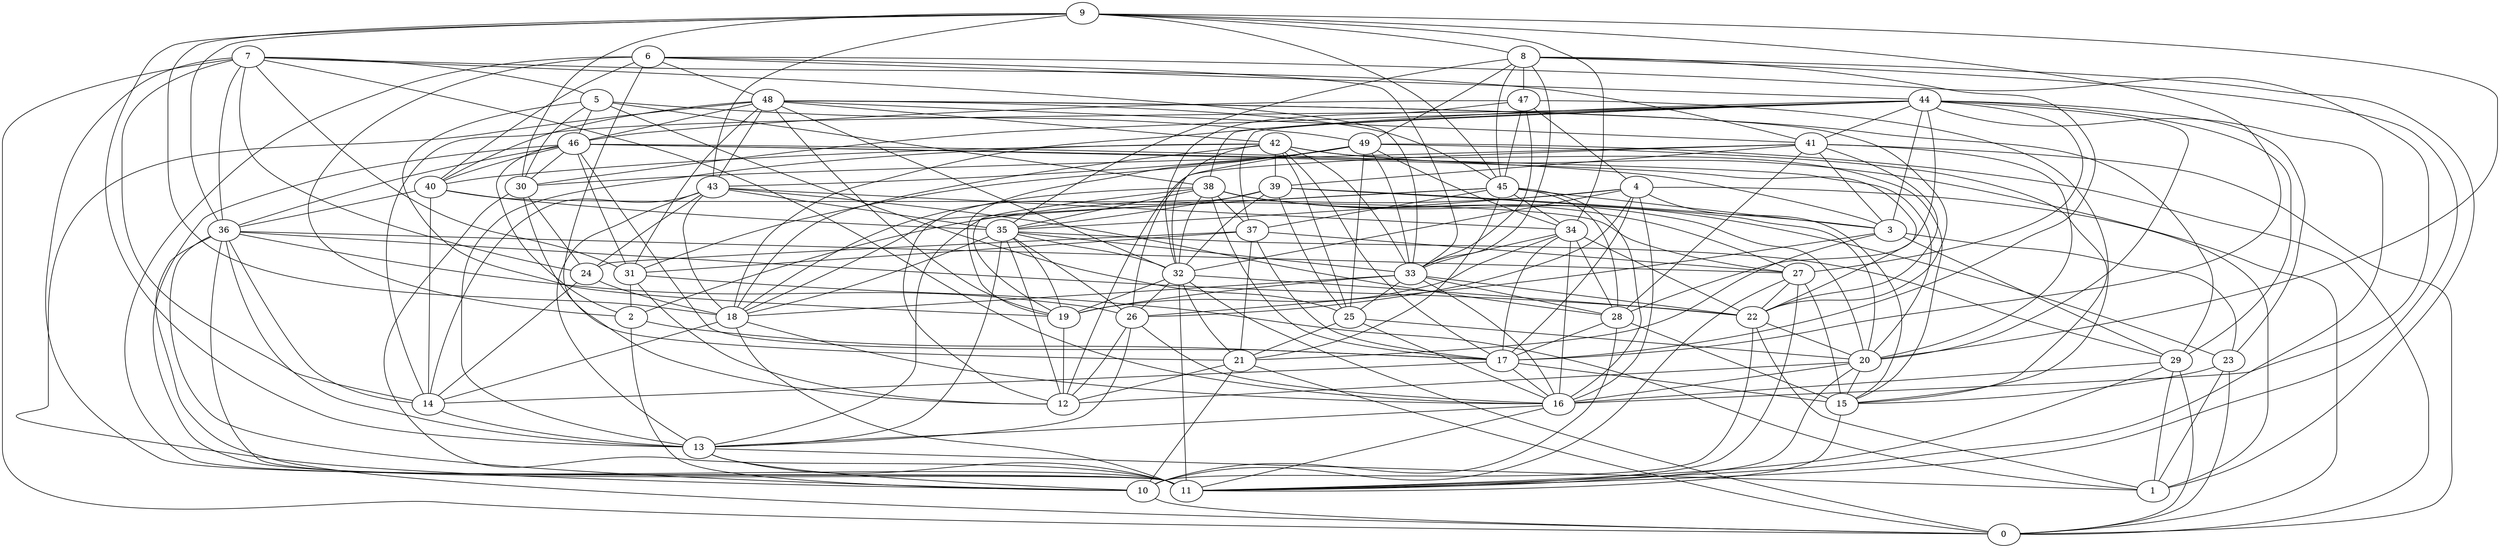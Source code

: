 digraph GG_graph {

subgraph G_graph {
edge [color = black]
"18" -> "16" [dir = none]
"18" -> "11" [dir = none]
"19" -> "12" [dir = none]
"15" -> "11" [dir = none]
"33" -> "28" [dir = none]
"33" -> "16" [dir = none]
"33" -> "18" [dir = none]
"33" -> "19" [dir = none]
"48" -> "46" [dir = none]
"48" -> "10" [dir = none]
"48" -> "45" [dir = none]
"48" -> "32" [dir = none]
"31" -> "1" [dir = none]
"31" -> "12" [dir = none]
"21" -> "0" [dir = none]
"21" -> "10" [dir = none]
"23" -> "1" [dir = none]
"23" -> "15" [dir = none]
"23" -> "0" [dir = none]
"4" -> "16" [dir = none]
"4" -> "32" [dir = none]
"4" -> "1" [dir = none]
"4" -> "15" [dir = none]
"4" -> "2" [dir = none]
"4" -> "26" [dir = none]
"4" -> "17" [dir = none]
"20" -> "16" [dir = none]
"20" -> "12" [dir = none]
"5" -> "38" [dir = none]
"5" -> "25" [dir = none]
"38" -> "32" [dir = none]
"38" -> "12" [dir = none]
"38" -> "20" [dir = none]
"38" -> "35" [dir = none]
"38" -> "37" [dir = none]
"8" -> "33" [dir = none]
"8" -> "49" [dir = none]
"8" -> "47" [dir = none]
"8" -> "17" [dir = none]
"8" -> "1" [dir = none]
"44" -> "23" [dir = none]
"44" -> "41" [dir = none]
"44" -> "14" [dir = none]
"44" -> "20" [dir = none]
"44" -> "3" [dir = none]
"44" -> "11" [dir = none]
"44" -> "37" [dir = none]
"39" -> "3" [dir = none]
"39" -> "32" [dir = none]
"39" -> "25" [dir = none]
"26" -> "12" [dir = none]
"32" -> "11" [dir = none]
"32" -> "0" [dir = none]
"32" -> "19" [dir = none]
"32" -> "22" [dir = none]
"41" -> "20" [dir = none]
"41" -> "39" [dir = none]
"41" -> "30" [dir = none]
"41" -> "28" [dir = none]
"28" -> "17" [dir = none]
"28" -> "15" [dir = none]
"10" -> "0" [dir = none]
"7" -> "0" [dir = none]
"7" -> "5" [dir = none]
"7" -> "16" [dir = none]
"7" -> "41" [dir = none]
"7" -> "31" [dir = none]
"46" -> "20" [dir = none]
"46" -> "3" [dir = none]
"46" -> "36" [dir = none]
"46" -> "17" [dir = none]
"46" -> "2" [dir = none]
"40" -> "27" [dir = none]
"40" -> "36" [dir = none]
"40" -> "35" [dir = none]
"17" -> "14" [dir = none]
"17" -> "16" [dir = none]
"43" -> "35" [dir = none]
"43" -> "14" [dir = none]
"43" -> "34" [dir = none]
"43" -> "24" [dir = none]
"36" -> "14" [dir = none]
"36" -> "0" [dir = none]
"36" -> "22" [dir = none]
"36" -> "13" [dir = none]
"36" -> "26" [dir = none]
"37" -> "24" [dir = none]
"37" -> "17" [dir = none]
"37" -> "27" [dir = none]
"34" -> "22" [dir = none]
"34" -> "17" [dir = none]
"34" -> "28" [dir = none]
"34" -> "16" [dir = none]
"14" -> "13" [dir = none]
"24" -> "14" [dir = none]
"29" -> "0" [dir = none]
"29" -> "16" [dir = none]
"13" -> "1" [dir = none]
"47" -> "46" [dir = none]
"47" -> "45" [dir = none]
"47" -> "4" [dir = none]
"47" -> "15" [dir = none]
"27" -> "10" [dir = none]
"27" -> "15" [dir = none]
"35" -> "33" [dir = none]
"35" -> "26" [dir = none]
"35" -> "19" [dir = none]
"35" -> "32" [dir = none]
"35" -> "13" [dir = none]
"35" -> "29" [dir = none]
"35" -> "12" [dir = none]
"3" -> "26" [dir = none]
"6" -> "12" [dir = none]
"6" -> "48" [dir = none]
"6" -> "33" [dir = none]
"6" -> "44" [dir = none]
"6" -> "16" [dir = none]
"6" -> "11" [dir = none]
"6" -> "40" [dir = none]
"30" -> "24" [dir = none]
"30" -> "21" [dir = none]
"45" -> "34" [dir = none]
"45" -> "3" [dir = none]
"45" -> "18" [dir = none]
"45" -> "16" [dir = none]
"45" -> "13" [dir = none]
"25" -> "20" [dir = none]
"25" -> "16" [dir = none]
"2" -> "17" [dir = none]
"42" -> "25" [dir = none]
"42" -> "13" [dir = none]
"42" -> "0" [dir = none]
"42" -> "33" [dir = none]
"42" -> "32" [dir = none]
"42" -> "17" [dir = none]
"49" -> "33" [dir = none]
"49" -> "43" [dir = none]
"49" -> "34" [dir = none]
"49" -> "25" [dir = none]
"9" -> "18" [dir = none]
"9" -> "13" [dir = none]
"9" -> "30" [dir = none]
"9" -> "45" [dir = none]
"9" -> "8" [dir = none]
"22" -> "1" [dir = none]
"22" -> "20" [dir = none]
"22" -> "10" [dir = none]
"38" -> "23" [dir = none]
"7" -> "36" [dir = none]
"47" -> "33" [dir = none]
"49" -> "26" [dir = none]
"32" -> "26" [dir = none]
"48" -> "22" [dir = none]
"36" -> "27" [dir = none]
"43" -> "18" [dir = none]
"46" -> "22" [dir = none]
"44" -> "30" [dir = none]
"48" -> "19" [dir = none]
"33" -> "22" [dir = none]
"39" -> "20" [dir = none]
"30" -> "11" [dir = none]
"5" -> "19" [dir = none]
"46" -> "11" [dir = none]
"48" -> "40" [dir = none]
"43" -> "28" [dir = none]
"49" -> "15" [dir = none]
"9" -> "17" [dir = none]
"38" -> "17" [dir = none]
"37" -> "31" [dir = none]
"9" -> "20" [dir = none]
"13" -> "10" [dir = none]
"21" -> "12" [dir = none]
"31" -> "2" [dir = none]
"9" -> "34" [dir = none]
"49" -> "31" [dir = none]
"25" -> "21" [dir = none]
"27" -> "22" [dir = none]
"41" -> "12" [dir = none]
"34" -> "19" [dir = none]
"13" -> "11" [dir = none]
"6" -> "2" [dir = none]
"36" -> "10" [dir = none]
"44" -> "29" [dir = none]
"32" -> "21" [dir = none]
"7" -> "33" [dir = none]
"48" -> "29" [dir = none]
"20" -> "15" [dir = none]
"28" -> "10" [dir = none]
"37" -> "21" [dir = none]
"35" -> "18" [dir = none]
"49" -> "19" [dir = none]
"45" -> "28" [dir = none]
"7" -> "24" [dir = none]
"36" -> "11" [dir = none]
"16" -> "11" [dir = none]
"7" -> "14" [dir = none]
"46" -> "31" [dir = none]
"26" -> "13" [dir = none]
"8" -> "11" [dir = none]
"2" -> "10" [dir = none]
"8" -> "45" [dir = none]
"48" -> "31" [dir = none]
"5" -> "49" [dir = none]
"42" -> "15" [dir = none]
"24" -> "18" [dir = none]
"17" -> "15" [dir = none]
"16" -> "13" [dir = none]
"48" -> "43" [dir = none]
"5" -> "46" [dir = none]
"9" -> "36" [dir = none]
"18" -> "14" [dir = none]
"34" -> "33" [dir = none]
"39" -> "35" [dir = none]
"43" -> "13" [dir = none]
"27" -> "11" [dir = none]
"44" -> "18" [dir = none]
"40" -> "14" [dir = none]
"48" -> "41" [dir = none]
"42" -> "40" [dir = none]
"39" -> "18" [dir = none]
"4" -> "35" [dir = none]
"47" -> "32" [dir = none]
"44" -> "28" [dir = none]
"46" -> "40" [dir = none]
"3" -> "29" [dir = none]
"42" -> "18" [dir = none]
"41" -> "0" [dir = none]
"49" -> "0" [dir = none]
"26" -> "16" [dir = none]
"38" -> "19" [dir = none]
"3" -> "21" [dir = none]
"41" -> "3" [dir = none]
"29" -> "1" [dir = none]
"9" -> "43" [dir = none]
"42" -> "39" [dir = none]
"38" -> "27" [dir = none]
"41" -> "22" [dir = none]
"45" -> "37" [dir = none]
"46" -> "30" [dir = none]
"3" -> "23" [dir = none]
"29" -> "11" [dir = none]
"7" -> "11" [dir = none]
"48" -> "42" [dir = none]
"8" -> "35" [dir = none]
"5" -> "30" [dir = none]
"44" -> "38" [dir = none]
"45" -> "21" [dir = none]
"20" -> "11" [dir = none]
"33" -> "25" [dir = none]
"44" -> "27" [dir = none]
}

}
